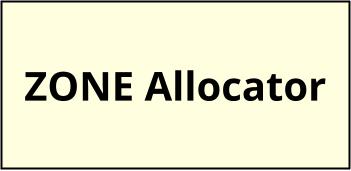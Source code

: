 @startuml

scale 1/5
skinparam ComponentStyle rectangle
skinparam Component {
    FontSize 200
    BackgroundColor transparent
    BorderThickness 10
    BorderColor black
}

skinparam Rectangle {
    FontSize 200
    BackgroundColor transparent
    BorderThickness 0
}

component "\n  **ZONE Allocator**  \n" as c2 #LightYellow


@enduml